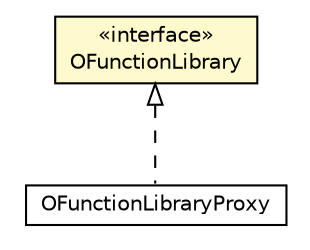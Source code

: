 #!/usr/local/bin/dot
#
# Class diagram 
# Generated by UMLGraph version R5_6-24-gf6e263 (http://www.umlgraph.org/)
#

digraph G {
	edge [fontname="Helvetica",fontsize=10,labelfontname="Helvetica",labelfontsize=10];
	node [fontname="Helvetica",fontsize=10,shape=plaintext];
	nodesep=0.25;
	ranksep=0.5;
	// com.orientechnologies.orient.core.metadata.function.OFunctionLibraryProxy
	c3439934 [label=<<table title="com.orientechnologies.orient.core.metadata.function.OFunctionLibraryProxy" border="0" cellborder="1" cellspacing="0" cellpadding="2" port="p" href="./OFunctionLibraryProxy.html">
		<tr><td><table border="0" cellspacing="0" cellpadding="1">
<tr><td align="center" balign="center"> OFunctionLibraryProxy </td></tr>
		</table></td></tr>
		</table>>, URL="./OFunctionLibraryProxy.html", fontname="Helvetica", fontcolor="black", fontsize=10.0];
	// com.orientechnologies.orient.core.metadata.function.OFunctionLibrary
	c3439938 [label=<<table title="com.orientechnologies.orient.core.metadata.function.OFunctionLibrary" border="0" cellborder="1" cellspacing="0" cellpadding="2" port="p" bgcolor="lemonChiffon" href="./OFunctionLibrary.html">
		<tr><td><table border="0" cellspacing="0" cellpadding="1">
<tr><td align="center" balign="center"> &#171;interface&#187; </td></tr>
<tr><td align="center" balign="center"> OFunctionLibrary </td></tr>
		</table></td></tr>
		</table>>, URL="./OFunctionLibrary.html", fontname="Helvetica", fontcolor="black", fontsize=10.0];
	//com.orientechnologies.orient.core.metadata.function.OFunctionLibraryProxy implements com.orientechnologies.orient.core.metadata.function.OFunctionLibrary
	c3439938:p -> c3439934:p [dir=back,arrowtail=empty,style=dashed];
}

